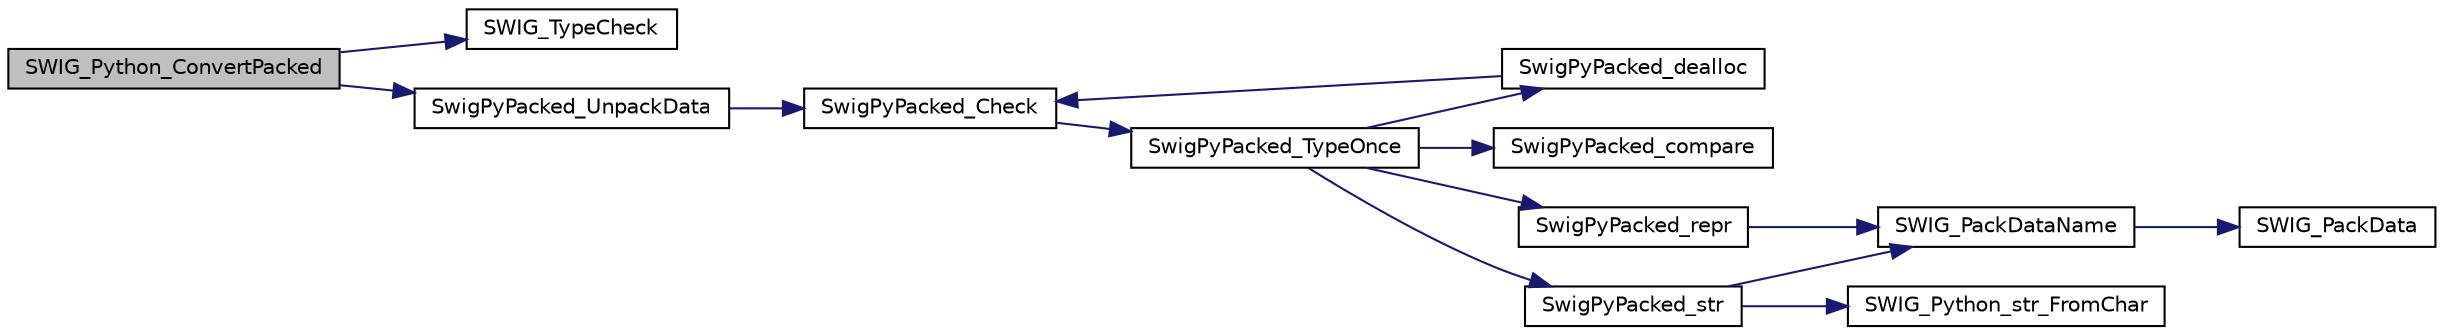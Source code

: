 digraph "SWIG_Python_ConvertPacked"
{
 // LATEX_PDF_SIZE
  edge [fontname="Helvetica",fontsize="10",labelfontname="Helvetica",labelfontsize="10"];
  node [fontname="Helvetica",fontsize="10",shape=record];
  rankdir="LR";
  Node1 [label="SWIG_Python_ConvertPacked",height=0.2,width=0.4,color="black", fillcolor="grey75", style="filled", fontcolor="black",tooltip=" "];
  Node1 -> Node2 [color="midnightblue",fontsize="10",style="solid",fontname="Helvetica"];
  Node2 [label="SWIG_TypeCheck",height=0.2,width=0.4,color="black", fillcolor="white", style="filled",URL="$de/d48/swig__runtime_8h.html#ac1dbd2df27970f40895c52f0f0f1e47c",tooltip=" "];
  Node1 -> Node3 [color="midnightblue",fontsize="10",style="solid",fontname="Helvetica"];
  Node3 [label="SwigPyPacked_UnpackData",height=0.2,width=0.4,color="black", fillcolor="white", style="filled",URL="$de/d48/swig__runtime_8h.html#ab442a6cd16d41e179ab07e4b3cd4093f",tooltip=" "];
  Node3 -> Node4 [color="midnightblue",fontsize="10",style="solid",fontname="Helvetica"];
  Node4 [label="SwigPyPacked_Check",height=0.2,width=0.4,color="black", fillcolor="white", style="filled",URL="$de/d48/swig__runtime_8h.html#a6fea38d61cc362fd7b67a9fa56b33307",tooltip=" "];
  Node4 -> Node5 [color="midnightblue",fontsize="10",style="solid",fontname="Helvetica"];
  Node5 [label="SwigPyPacked_TypeOnce",height=0.2,width=0.4,color="black", fillcolor="white", style="filled",URL="$de/d48/swig__runtime_8h.html#a31a57967e5b47748769603196022a988",tooltip=" "];
  Node5 -> Node6 [color="midnightblue",fontsize="10",style="solid",fontname="Helvetica"];
  Node6 [label="SwigPyPacked_compare",height=0.2,width=0.4,color="black", fillcolor="white", style="filled",URL="$de/d48/swig__runtime_8h.html#a144e704aba25130c8e02b60d8c738fa2",tooltip=" "];
  Node5 -> Node7 [color="midnightblue",fontsize="10",style="solid",fontname="Helvetica"];
  Node7 [label="SwigPyPacked_dealloc",height=0.2,width=0.4,color="black", fillcolor="white", style="filled",URL="$de/d48/swig__runtime_8h.html#ad8ae205f122aca20da861fa915a332b0",tooltip=" "];
  Node7 -> Node4 [color="midnightblue",fontsize="10",style="solid",fontname="Helvetica"];
  Node5 -> Node8 [color="midnightblue",fontsize="10",style="solid",fontname="Helvetica"];
  Node8 [label="SwigPyPacked_repr",height=0.2,width=0.4,color="black", fillcolor="white", style="filled",URL="$de/d48/swig__runtime_8h.html#a828699f8c612c697a6405674ef722344",tooltip=" "];
  Node8 -> Node9 [color="midnightblue",fontsize="10",style="solid",fontname="Helvetica"];
  Node9 [label="SWIG_PackDataName",height=0.2,width=0.4,color="black", fillcolor="white", style="filled",URL="$de/d48/swig__runtime_8h.html#a4f0344e5d30b283622dd7fffc7e39533",tooltip=" "];
  Node9 -> Node10 [color="midnightblue",fontsize="10",style="solid",fontname="Helvetica"];
  Node10 [label="SWIG_PackData",height=0.2,width=0.4,color="black", fillcolor="white", style="filled",URL="$de/d48/swig__runtime_8h.html#aaa492ed6d60bd6ebbfeccf06c698e6c7",tooltip=" "];
  Node5 -> Node11 [color="midnightblue",fontsize="10",style="solid",fontname="Helvetica"];
  Node11 [label="SwigPyPacked_str",height=0.2,width=0.4,color="black", fillcolor="white", style="filled",URL="$de/d48/swig__runtime_8h.html#abe00f22d509752ca86ab0f273230fefb",tooltip=" "];
  Node11 -> Node9 [color="midnightblue",fontsize="10",style="solid",fontname="Helvetica"];
  Node11 -> Node12 [color="midnightblue",fontsize="10",style="solid",fontname="Helvetica"];
  Node12 [label="SWIG_Python_str_FromChar",height=0.2,width=0.4,color="black", fillcolor="white", style="filled",URL="$de/d48/swig__runtime_8h.html#ada53ff51e4581c1caf6bf62482216fb4",tooltip=" "];
}
